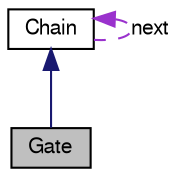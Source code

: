 digraph G
{
  bgcolor="transparent";
  edge [fontname="FreeSans",fontsize="10",labelfontname="FreeSans",labelfontsize="10"];
  node [fontname="FreeSans",fontsize="10",shape=record];
  Node1 [label="Gate",height=0.2,width=0.4,color="black", fillcolor="grey75", style="filled" fontcolor="black"];
  Node2 -> Node1 [dir=back,color="midnightblue",fontsize="10",style="solid",fontname="FreeSans"];
  Node2 [label="Chain",height=0.2,width=0.4,color="black",URL="$classChain.html",tooltip="Single linked list element."];
  Node2 -> Node2 [dir=back,color="darkorchid3",fontsize="10",style="dashed",label="next",fontname="FreeSans"];
}
